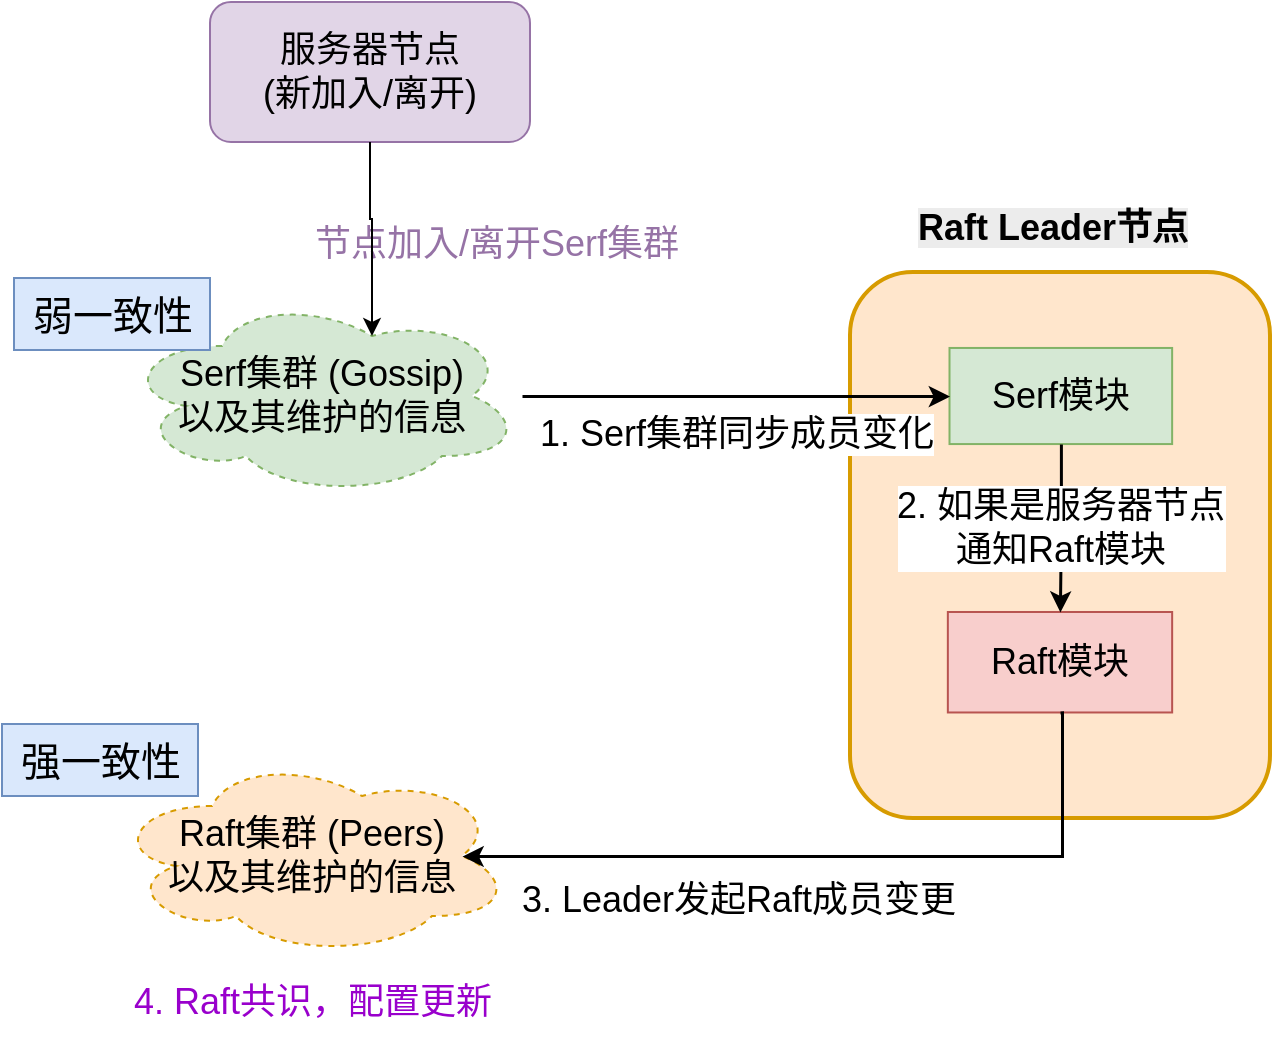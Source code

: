<mxfile version="27.0.6">
  <diagram name="第 1 页" id="eZDlI3yYEI7RTag95_xD">
    <mxGraphModel dx="-293" dy="-91" grid="0" gridSize="10" guides="1" tooltips="1" connect="1" arrows="1" fold="1" page="0" pageScale="1" pageWidth="850" pageHeight="1100" math="0" shadow="0">
      <root>
        <mxCell id="0" />
        <mxCell id="1" parent="0" />
        <mxCell id="aUhSs1tsLXUovGEMrSzu-328" value="" style="rounded=1;whiteSpace=wrap;html=1;fillColor=#ffe6cc;strokeColor=#d79b00;fontStyle=1;fontSize=18;strokeWidth=2;" vertex="1" parent="1">
          <mxGeometry x="1281" y="647" width="210" height="273" as="geometry" />
        </mxCell>
        <mxCell id="aUhSs1tsLXUovGEMrSzu-330" value="Serf模块" style="rounded=0;whiteSpace=wrap;html=1;fillColor=#d5e8d4;strokeColor=#82b366;fontSize=18;" vertex="1" parent="aUhSs1tsLXUovGEMrSzu-328">
          <mxGeometry x="49.755" y="37.973" width="111.317" height="48.06" as="geometry" />
        </mxCell>
        <mxCell id="aUhSs1tsLXUovGEMrSzu-329" value="Raft模块" style="rounded=0;whiteSpace=wrap;html=1;fillColor=#f8cecc;strokeColor=#b85450;fontSize=18;" vertex="1" parent="aUhSs1tsLXUovGEMrSzu-328">
          <mxGeometry x="48.923" y="169.997" width="112.149" height="50.245" as="geometry" />
        </mxCell>
        <mxCell id="aUhSs1tsLXUovGEMrSzu-337" value="2. 如果是服务器节点&lt;div&gt;通知Raft模块&lt;/div&gt;" style="edgeStyle=orthogonalEdgeStyle;rounded=0;orthogonalLoop=1;jettySize=auto;html=1;endArrow=classic;endFill=1;strokeColor=#000000;strokeWidth=1.5;fontSize=18;" edge="1" parent="aUhSs1tsLXUovGEMrSzu-328" source="aUhSs1tsLXUovGEMrSzu-330" target="aUhSs1tsLXUovGEMrSzu-329">
          <mxGeometry relative="1" as="geometry" />
        </mxCell>
        <mxCell id="aUhSs1tsLXUovGEMrSzu-331" value="Raft集群 (Peers)&lt;div&gt;以及其维护的信息&lt;/div&gt;" style="shape=cloud;whiteSpace=wrap;html=1;fillColor=#ffe6cc;strokeColor=#d79b00;fontSize=18;dashed=1;" vertex="1" parent="1">
          <mxGeometry x="912" y="889" width="200" height="100" as="geometry" />
        </mxCell>
        <mxCell id="aUhSs1tsLXUovGEMrSzu-332" value="Serf集群 (Gossip)&lt;div&gt;以及其维护的信息&lt;/div&gt;" style="shape=cloud;whiteSpace=wrap;html=1;fillColor=#d5e8d4;strokeColor=#82b366;fontSize=18;dashed=1;" vertex="1" parent="1">
          <mxGeometry x="917" y="659" width="200" height="100" as="geometry" />
        </mxCell>
        <mxCell id="aUhSs1tsLXUovGEMrSzu-333" value="服务器节点&lt;br&gt;(新加入/离开)" style="rounded=1;whiteSpace=wrap;html=1;fillColor=#e1d5e7;strokeColor=#9673a6;fontSize=18;" vertex="1" parent="1">
          <mxGeometry x="961" y="512" width="160" height="70" as="geometry" />
        </mxCell>
        <mxCell id="aUhSs1tsLXUovGEMrSzu-335" value="节点加入/离开Serf集群" style="text;html=1;align=center;verticalAlign=middle;resizable=0;points=[];autosize=1;strokeColor=none;fillColor=none;fontSize=18;fontColor=#9673a6;" vertex="1" parent="1">
          <mxGeometry x="1004" y="616" width="200" height="34" as="geometry" />
        </mxCell>
        <mxCell id="aUhSs1tsLXUovGEMrSzu-336" value="1. Serf集群同步成员变化" style="edgeStyle=orthogonalEdgeStyle;rounded=0;orthogonalLoop=1;jettySize=auto;html=1;endArrow=classic;endFill=1;strokeColor=#000000;strokeWidth=1.5;fontSize=18;" edge="1" parent="1" source="aUhSs1tsLXUovGEMrSzu-332" target="aUhSs1tsLXUovGEMrSzu-330">
          <mxGeometry x="-0.002" y="-19" relative="1" as="geometry">
            <mxPoint x="1117" y="714" as="sourcePoint" />
            <mxPoint x="1277" y="714" as="targetPoint" />
            <mxPoint as="offset" />
          </mxGeometry>
        </mxCell>
        <mxCell id="aUhSs1tsLXUovGEMrSzu-339" value="4. Raft共识，配置更新" style="text;html=1;align=center;verticalAlign=middle;resizable=0;points=[];autosize=1;strokeColor=none;fillColor=none;fontSize=18;fontColor=#9900CC;" vertex="1" parent="1">
          <mxGeometry x="913.5" y="995" width="197" height="34" as="geometry" />
        </mxCell>
        <mxCell id="aUhSs1tsLXUovGEMrSzu-341" style="edgeStyle=orthogonalEdgeStyle;rounded=0;orthogonalLoop=1;jettySize=auto;html=1;exitX=0.5;exitY=1;exitDx=0;exitDy=0;entryX=0.625;entryY=0.2;entryDx=0;entryDy=0;entryPerimeter=0;fontSize=18;" edge="1" parent="1" source="aUhSs1tsLXUovGEMrSzu-333" target="aUhSs1tsLXUovGEMrSzu-332">
          <mxGeometry relative="1" as="geometry" />
        </mxCell>
        <mxCell id="aUhSs1tsLXUovGEMrSzu-342" value="&lt;span style=&quot;color: rgb(0, 0, 0); font-family: Helvetica; font-style: normal; font-variant-ligatures: normal; font-variant-caps: normal; font-weight: 700; letter-spacing: normal; orphans: 2; text-align: center; text-indent: 0px; text-transform: none; widows: 2; word-spacing: 0px; -webkit-text-stroke-width: 0px; white-space: normal; background-color: rgb(236, 236, 236); text-decoration-thickness: initial; text-decoration-style: initial; text-decoration-color: initial; float: none; display: inline !important;&quot;&gt;Raft Leader节点&lt;/span&gt;" style="text;whiteSpace=wrap;html=1;fontSize=18;" vertex="1" parent="1">
          <mxGeometry x="1312.5" y="608" width="147" height="39" as="geometry" />
        </mxCell>
        <mxCell id="aUhSs1tsLXUovGEMrSzu-338" value="3. Leader发起Raft成员变更" style="edgeStyle=orthogonalEdgeStyle;rounded=0;orthogonalLoop=1;jettySize=auto;html=1;endArrow=classic;endFill=1;strokeColor=#000000;strokeWidth=1.5;exitX=0.5;exitY=1;exitDx=0;exitDy=0;entryX=0.875;entryY=0.5;entryDx=0;entryDy=0;entryPerimeter=0;fontSize=18;" edge="1" parent="1" source="aUhSs1tsLXUovGEMrSzu-329" target="aUhSs1tsLXUovGEMrSzu-331">
          <mxGeometry x="0.258" y="22" relative="1" as="geometry">
            <mxPoint x="1497.62" y="1031" as="sourcePoint" />
            <mxPoint x="1142.0" y="1019" as="targetPoint" />
            <Array as="points">
              <mxPoint x="1387" y="914" />
              <mxPoint x="1387" y="914" />
              <mxPoint x="1387" y="939" />
            </Array>
            <mxPoint as="offset" />
          </mxGeometry>
        </mxCell>
        <mxCell id="aUhSs1tsLXUovGEMrSzu-343" value="弱一致性" style="text;html=1;align=center;verticalAlign=middle;resizable=0;points=[];autosize=1;strokeColor=#6c8ebf;fillColor=#dae8fc;fontSize=20;" vertex="1" parent="1">
          <mxGeometry x="863" y="650" width="98" height="36" as="geometry" />
        </mxCell>
        <mxCell id="aUhSs1tsLXUovGEMrSzu-344" value="强一致性" style="text;html=1;align=center;verticalAlign=middle;resizable=0;points=[];autosize=1;strokeColor=#6c8ebf;fillColor=#dae8fc;fontSize=20;" vertex="1" parent="1">
          <mxGeometry x="857" y="873" width="98" height="36" as="geometry" />
        </mxCell>
      </root>
    </mxGraphModel>
  </diagram>
</mxfile>
